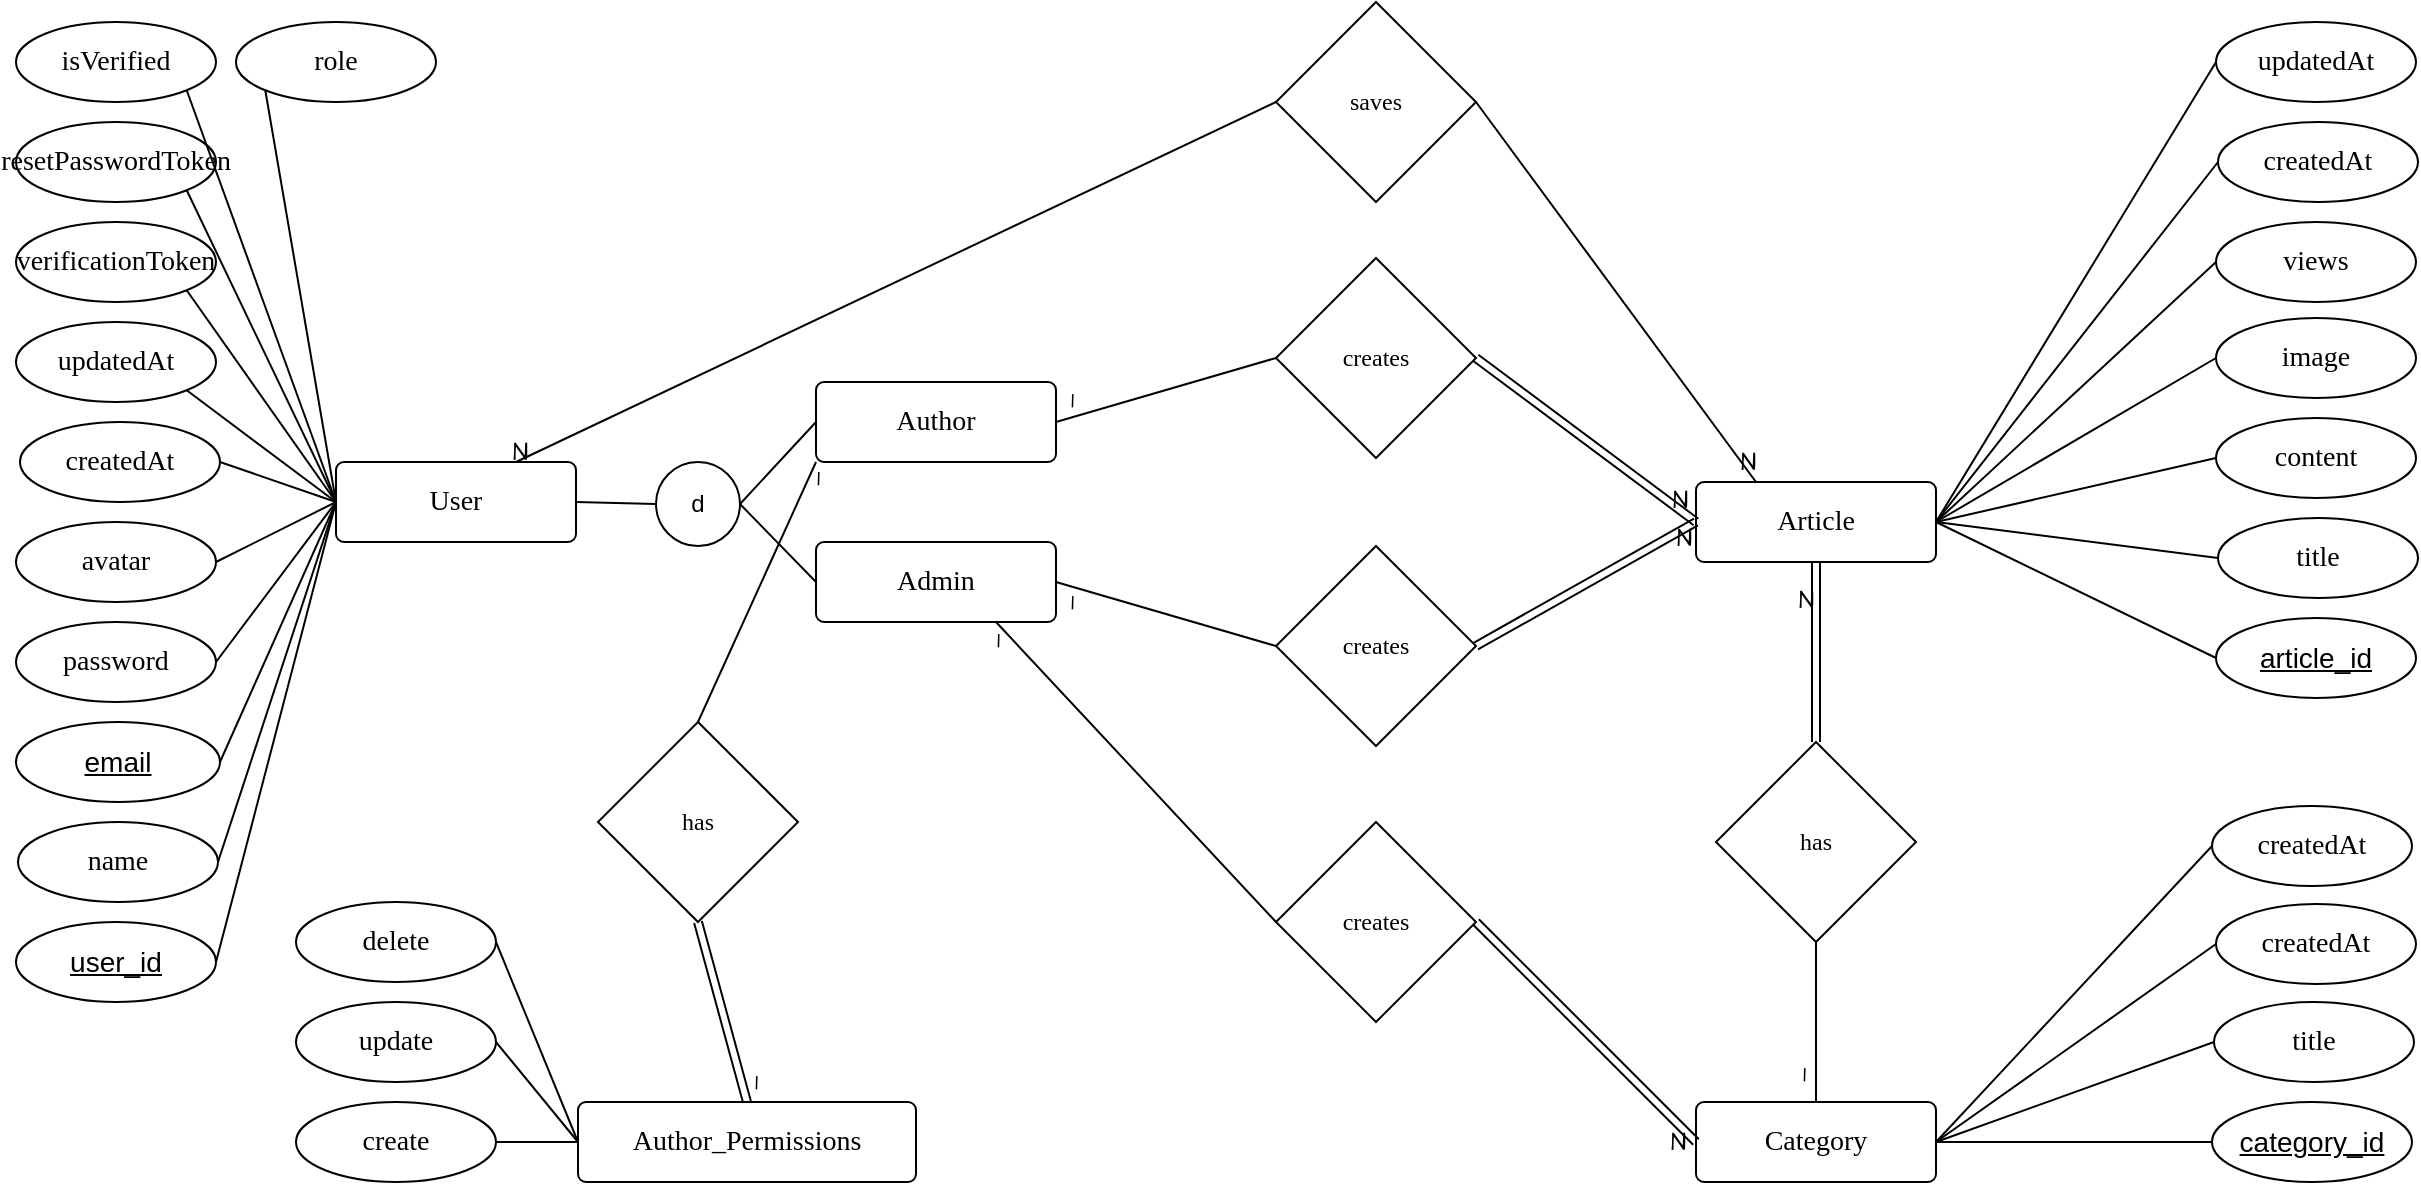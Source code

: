 <mxfile version="24.8.4">
  <diagram name="FactEcho_ERD" id="890_jNCDA7X4Bcmrccux">
    <mxGraphModel dx="1120" dy="460" grid="1" gridSize="10" guides="1" tooltips="1" connect="1" arrows="1" fold="1" page="1" pageScale="1" pageWidth="1500" pageHeight="1500" background="#ffffff" math="0" shadow="0">
      <root>
        <mxCell id="0" />
        <mxCell id="1" parent="0" />
        <mxCell id="zv86cnZ0isYPRK_yYeSK-1" value="User" style="rounded=1;arcSize=10;whiteSpace=wrap;html=1;align=center;fontFamily=cascadia code;fontSize=14;" parent="1" vertex="1">
          <mxGeometry x="320" y="300" width="120" height="40" as="geometry" />
        </mxCell>
        <mxCell id="zv86cnZ0isYPRK_yYeSK-5" value="user_id" style="ellipse;whiteSpace=wrap;html=1;align=center;fontStyle=4;fontSize=14;" parent="1" vertex="1">
          <mxGeometry x="160" y="530" width="100" height="40" as="geometry" />
        </mxCell>
        <mxCell id="zv86cnZ0isYPRK_yYeSK-10" value="" style="endArrow=none;html=1;rounded=0;entryX=0;entryY=0.5;entryDx=0;entryDy=0;fontFamily=cascadia code;fontSize=14;exitX=1;exitY=0.5;exitDx=0;exitDy=0;" parent="1" source="zv86cnZ0isYPRK_yYeSK-5" target="zv86cnZ0isYPRK_yYeSK-1" edge="1">
          <mxGeometry relative="1" as="geometry">
            <mxPoint x="349" y="230" as="sourcePoint" />
            <mxPoint x="729" y="350" as="targetPoint" />
            <Array as="points" />
          </mxGeometry>
        </mxCell>
        <mxCell id="zv86cnZ0isYPRK_yYeSK-11" value="name" style="ellipse;whiteSpace=wrap;html=1;align=center;fontFamily=cascadia code;fontSize=14;" parent="1" vertex="1">
          <mxGeometry x="161" y="480" width="100" height="40" as="geometry" />
        </mxCell>
        <mxCell id="fLhaeGa8DQ7M7dZYa2ZT-3" value="password" style="ellipse;whiteSpace=wrap;html=1;align=center;fontFamily=cascadia code;fontSize=14;" parent="1" vertex="1">
          <mxGeometry x="160" y="380" width="100" height="40" as="geometry" />
        </mxCell>
        <mxCell id="fLhaeGa8DQ7M7dZYa2ZT-6" value="" style="endArrow=none;html=1;rounded=0;exitX=1;exitY=0.5;exitDx=0;exitDy=0;fontFamily=cascadia code;fontSize=14;entryX=0;entryY=0.5;entryDx=0;entryDy=0;" parent="1" source="fLhaeGa8DQ7M7dZYa2ZT-4" target="zv86cnZ0isYPRK_yYeSK-1" edge="1">
          <mxGeometry relative="1" as="geometry">
            <mxPoint x="334" y="134" as="sourcePoint" />
            <mxPoint x="401" y="350" as="targetPoint" />
            <Array as="points" />
          </mxGeometry>
        </mxCell>
        <mxCell id="fLhaeGa8DQ7M7dZYa2ZT-7" value="" style="endArrow=none;html=1;rounded=0;entryX=1;entryY=0.5;entryDx=0;entryDy=0;exitX=0;exitY=0.5;exitDx=0;exitDy=0;fontFamily=cascadia code;fontSize=14;exitPerimeter=0;" parent="1" source="zv86cnZ0isYPRK_yYeSK-1" target="fLhaeGa8DQ7M7dZYa2ZT-3" edge="1">
          <mxGeometry relative="1" as="geometry">
            <mxPoint x="344" y="144" as="sourcePoint" />
            <mxPoint x="399" y="190" as="targetPoint" />
            <Array as="points" />
          </mxGeometry>
        </mxCell>
        <mxCell id="fLhaeGa8DQ7M7dZYa2ZT-8" value="avatar" style="ellipse;whiteSpace=wrap;html=1;align=center;fontFamily=cascadia code;fontSize=14;" parent="1" vertex="1">
          <mxGeometry x="160" y="330" width="100" height="40" as="geometry" />
        </mxCell>
        <mxCell id="fLhaeGa8DQ7M7dZYa2ZT-9" value="" style="endArrow=none;html=1;rounded=0;entryX=1;entryY=0.5;entryDx=0;entryDy=0;exitX=0;exitY=0.5;exitDx=0;exitDy=0;fontFamily=cascadia code;fontSize=14;" parent="1" source="zv86cnZ0isYPRK_yYeSK-1" target="fLhaeGa8DQ7M7dZYa2ZT-8" edge="1">
          <mxGeometry relative="1" as="geometry">
            <mxPoint x="449" y="180" as="sourcePoint" />
            <mxPoint x="504" y="134" as="targetPoint" />
            <Array as="points" />
          </mxGeometry>
        </mxCell>
        <mxCell id="fLhaeGa8DQ7M7dZYa2ZT-14" value="createdAt" style="ellipse;whiteSpace=wrap;html=1;align=center;fontFamily=cascadia code;fontSize=14;" parent="1" vertex="1">
          <mxGeometry x="162" y="280" width="100" height="40" as="geometry" />
        </mxCell>
        <mxCell id="fLhaeGa8DQ7M7dZYa2ZT-15" value="updatedAt" style="ellipse;whiteSpace=wrap;html=1;align=center;fontFamily=cascadia code;fontSize=14;" parent="1" vertex="1">
          <mxGeometry x="160" y="230" width="100" height="40" as="geometry" />
        </mxCell>
        <mxCell id="fLhaeGa8DQ7M7dZYa2ZT-61" value="" style="endArrow=none;html=1;rounded=0;entryX=0;entryY=0.5;entryDx=0;entryDy=0;exitX=1;exitY=0.5;exitDx=0;exitDy=0;fontFamily=cascadia code;fontSize=14;" parent="1" source="zv86cnZ0isYPRK_yYeSK-11" target="zv86cnZ0isYPRK_yYeSK-1" edge="1">
          <mxGeometry relative="1" as="geometry">
            <mxPoint x="409" y="130" as="sourcePoint" />
            <mxPoint x="439" y="250" as="targetPoint" />
            <Array as="points" />
          </mxGeometry>
        </mxCell>
        <mxCell id="fLhaeGa8DQ7M7dZYa2ZT-4" value="email" style="ellipse;whiteSpace=wrap;html=1;align=center;fontStyle=4;fontSize=14;" parent="1" vertex="1">
          <mxGeometry x="160" y="430" width="102" height="40" as="geometry" />
        </mxCell>
        <mxCell id="fLhaeGa8DQ7M7dZYa2ZT-66" value="" style="endArrow=none;html=1;rounded=0;entryX=1;entryY=1;entryDx=0;entryDy=0;fontFamily=cascadia code;fontSize=14;exitX=0;exitY=0.5;exitDx=0;exitDy=0;" parent="1" source="zv86cnZ0isYPRK_yYeSK-1" target="fLhaeGa8DQ7M7dZYa2ZT-15" edge="1">
          <mxGeometry relative="1" as="geometry">
            <mxPoint x="519" y="250" as="sourcePoint" />
            <mxPoint x="589" y="110" as="targetPoint" />
            <Array as="points" />
          </mxGeometry>
        </mxCell>
        <mxCell id="fLhaeGa8DQ7M7dZYa2ZT-67" value="" style="endArrow=none;html=1;rounded=0;entryX=1;entryY=0.5;entryDx=0;entryDy=0;fontFamily=cascadia code;fontSize=14;exitX=0;exitY=0.5;exitDx=0;exitDy=0;" parent="1" source="zv86cnZ0isYPRK_yYeSK-1" target="fLhaeGa8DQ7M7dZYa2ZT-14" edge="1">
          <mxGeometry relative="1" as="geometry">
            <mxPoint x="529" y="260" as="sourcePoint" />
            <mxPoint x="654" y="134" as="targetPoint" />
            <Array as="points" />
          </mxGeometry>
        </mxCell>
        <mxCell id="KDxauUP3_yt1p3gHTJt_-2" value="isVerified" style="ellipse;whiteSpace=wrap;html=1;align=center;fontFamily=cascadia code;fontSize=14;" parent="1" vertex="1">
          <mxGeometry x="160" y="80" width="100" height="40" as="geometry" />
        </mxCell>
        <mxCell id="KDxauUP3_yt1p3gHTJt_-3" value="" style="endArrow=none;html=1;rounded=0;entryX=0;entryY=1;entryDx=0;entryDy=0;fontFamily=cascadia code;fontSize=14;exitX=0;exitY=0.5;exitDx=0;exitDy=0;" parent="1" source="zv86cnZ0isYPRK_yYeSK-1" target="JEWM_2Tjk1kCpfGmvyTu-3" edge="1">
          <mxGeometry relative="1" as="geometry">
            <mxPoint x="509" y="200" as="sourcePoint" />
            <mxPoint x="589" y="240" as="targetPoint" />
            <Array as="points" />
          </mxGeometry>
        </mxCell>
        <mxCell id="KDxauUP3_yt1p3gHTJt_-4" value="resetPasswordToken" style="ellipse;whiteSpace=wrap;html=1;align=center;fontFamily=cascadia code;fontSize=14;" parent="1" vertex="1">
          <mxGeometry x="160" y="130" width="100" height="40" as="geometry" />
        </mxCell>
        <mxCell id="KDxauUP3_yt1p3gHTJt_-5" value="verificationToken" style="ellipse;whiteSpace=wrap;html=1;align=center;fontFamily=cascadia code;fontSize=14;" parent="1" vertex="1">
          <mxGeometry x="160" y="180" width="100" height="40" as="geometry" />
        </mxCell>
        <mxCell id="KDxauUP3_yt1p3gHTJt_-6" value="" style="endArrow=none;html=1;rounded=0;entryX=1;entryY=1;entryDx=0;entryDy=0;fontFamily=cascadia code;fontSize=14;exitX=0;exitY=0.5;exitDx=0;exitDy=0;" parent="1" source="zv86cnZ0isYPRK_yYeSK-1" target="KDxauUP3_yt1p3gHTJt_-4" edge="1">
          <mxGeometry relative="1" as="geometry">
            <mxPoint x="509" y="170" as="sourcePoint" />
            <mxPoint x="589" y="90" as="targetPoint" />
            <Array as="points" />
          </mxGeometry>
        </mxCell>
        <mxCell id="KDxauUP3_yt1p3gHTJt_-7" value="" style="endArrow=none;html=1;rounded=0;entryX=1;entryY=1;entryDx=0;entryDy=0;fontFamily=cascadia code;fontSize=14;exitX=0;exitY=0.5;exitDx=0;exitDy=0;" parent="1" source="zv86cnZ0isYPRK_yYeSK-1" target="KDxauUP3_yt1p3gHTJt_-5" edge="1">
          <mxGeometry relative="1" as="geometry">
            <mxPoint x="519" y="180" as="sourcePoint" />
            <mxPoint x="599" y="100" as="targetPoint" />
            <Array as="points" />
          </mxGeometry>
        </mxCell>
        <mxCell id="Nm6vEAilwif3-0i5tu0z-9" value="Article" style="rounded=1;arcSize=10;whiteSpace=wrap;html=1;align=center;fontFamily=cascadia code;fontSize=14;" parent="1" vertex="1">
          <mxGeometry x="1000" y="310" width="120" height="40" as="geometry" />
        </mxCell>
        <mxCell id="Nm6vEAilwif3-0i5tu0z-10" value="article_id" style="ellipse;whiteSpace=wrap;html=1;align=center;fontStyle=4;fontSize=14;" parent="1" vertex="1">
          <mxGeometry x="1260" y="378" width="100" height="40" as="geometry" />
        </mxCell>
        <mxCell id="Nm6vEAilwif3-0i5tu0z-11" value="" style="endArrow=none;html=1;rounded=0;entryX=1;entryY=0.5;entryDx=0;entryDy=0;fontFamily=cascadia code;fontSize=14;exitX=0;exitY=0.5;exitDx=0;exitDy=0;" parent="1" source="Nm6vEAilwif3-0i5tu0z-10" target="Nm6vEAilwif3-0i5tu0z-9" edge="1">
          <mxGeometry relative="1" as="geometry">
            <mxPoint x="800" y="-42" as="sourcePoint" />
            <mxPoint x="1180" y="78" as="targetPoint" />
            <Array as="points" />
          </mxGeometry>
        </mxCell>
        <mxCell id="Nm6vEAilwif3-0i5tu0z-12" value="title" style="ellipse;whiteSpace=wrap;html=1;align=center;fontFamily=cascadia code;fontSize=14;" parent="1" vertex="1">
          <mxGeometry x="1261" y="328" width="100" height="40" as="geometry" />
        </mxCell>
        <mxCell id="Nm6vEAilwif3-0i5tu0z-14" value="image" style="ellipse;whiteSpace=wrap;html=1;align=center;fontFamily=cascadia code;fontSize=14;" parent="1" vertex="1">
          <mxGeometry x="1260" y="228" width="100" height="40" as="geometry" />
        </mxCell>
        <mxCell id="Nm6vEAilwif3-0i5tu0z-15" value="" style="endArrow=none;html=1;rounded=0;exitX=0;exitY=0.5;exitDx=0;exitDy=0;fontFamily=cascadia code;fontSize=14;entryX=1;entryY=0.5;entryDx=0;entryDy=0;" parent="1" source="Nm6vEAilwif3-0i5tu0z-38" target="Nm6vEAilwif3-0i5tu0z-9" edge="1">
          <mxGeometry relative="1" as="geometry">
            <mxPoint x="713.0" y="178" as="sourcePoint" />
            <mxPoint x="852" y="78" as="targetPoint" />
            <Array as="points" />
          </mxGeometry>
        </mxCell>
        <mxCell id="Nm6vEAilwif3-0i5tu0z-16" value="" style="endArrow=none;html=1;rounded=0;entryX=0;entryY=0.5;entryDx=0;entryDy=0;exitX=1;exitY=0.5;exitDx=0;exitDy=0;fontFamily=cascadia code;fontSize=14;" parent="1" source="Nm6vEAilwif3-0i5tu0z-9" target="Nm6vEAilwif3-0i5tu0z-14" edge="1">
          <mxGeometry relative="1" as="geometry">
            <mxPoint x="795" y="-128" as="sourcePoint" />
            <mxPoint x="850" y="-82" as="targetPoint" />
            <Array as="points" />
          </mxGeometry>
        </mxCell>
        <mxCell id="Nm6vEAilwif3-0i5tu0z-19" value="createdAt" style="ellipse;whiteSpace=wrap;html=1;align=center;fontFamily=cascadia code;fontSize=14;" parent="1" vertex="1">
          <mxGeometry x="1261" y="130" width="100" height="40" as="geometry" />
        </mxCell>
        <mxCell id="Nm6vEAilwif3-0i5tu0z-20" value="updatedAt" style="ellipse;whiteSpace=wrap;html=1;align=center;fontFamily=cascadia code;fontSize=14;" parent="1" vertex="1">
          <mxGeometry x="1260" y="80" width="100" height="40" as="geometry" />
        </mxCell>
        <mxCell id="Nm6vEAilwif3-0i5tu0z-21" value="" style="endArrow=none;html=1;rounded=0;entryX=1;entryY=0.5;entryDx=0;entryDy=0;exitX=0;exitY=0.5;exitDx=0;exitDy=0;fontFamily=cascadia code;fontSize=14;" parent="1" source="Nm6vEAilwif3-0i5tu0z-12" target="Nm6vEAilwif3-0i5tu0z-9" edge="1">
          <mxGeometry relative="1" as="geometry">
            <mxPoint x="860" y="-142" as="sourcePoint" />
            <mxPoint x="890" y="-22" as="targetPoint" />
            <Array as="points" />
          </mxGeometry>
        </mxCell>
        <mxCell id="Nm6vEAilwif3-0i5tu0z-24" value="" style="endArrow=none;html=1;rounded=0;entryX=0;entryY=0.5;entryDx=0;entryDy=0;fontFamily=cascadia code;fontSize=14;exitX=1;exitY=0.5;exitDx=0;exitDy=0;" parent="1" source="Nm6vEAilwif3-0i5tu0z-9" target="Nm6vEAilwif3-0i5tu0z-20" edge="1">
          <mxGeometry relative="1" as="geometry">
            <mxPoint x="970" y="-22" as="sourcePoint" />
            <mxPoint x="1040" y="-162" as="targetPoint" />
            <Array as="points" />
          </mxGeometry>
        </mxCell>
        <mxCell id="Nm6vEAilwif3-0i5tu0z-25" value="" style="endArrow=none;html=1;rounded=0;entryX=0;entryY=0.5;entryDx=0;entryDy=0;fontFamily=cascadia code;fontSize=14;exitX=1;exitY=0.5;exitDx=0;exitDy=0;" parent="1" source="Nm6vEAilwif3-0i5tu0z-9" target="Nm6vEAilwif3-0i5tu0z-19" edge="1">
          <mxGeometry relative="1" as="geometry">
            <mxPoint x="980" y="-12" as="sourcePoint" />
            <mxPoint x="1105" y="-138" as="targetPoint" />
            <Array as="points" />
          </mxGeometry>
        </mxCell>
        <mxCell id="Nm6vEAilwif3-0i5tu0z-38" value="content" style="ellipse;whiteSpace=wrap;html=1;align=center;fontFamily=cascadia code;fontSize=14;" parent="1" vertex="1">
          <mxGeometry x="1260" y="278" width="100" height="40" as="geometry" />
        </mxCell>
        <mxCell id="Nm6vEAilwif3-0i5tu0z-39" value="Category" style="rounded=1;arcSize=10;whiteSpace=wrap;html=1;align=center;fontFamily=cascadia code;fontSize=14;" parent="1" vertex="1">
          <mxGeometry x="1000" y="620" width="120" height="40" as="geometry" />
        </mxCell>
        <mxCell id="Nm6vEAilwif3-0i5tu0z-40" value="category_id" style="ellipse;whiteSpace=wrap;html=1;align=center;fontStyle=4;fontSize=14;" parent="1" vertex="1">
          <mxGeometry x="1258" y="620" width="100" height="40" as="geometry" />
        </mxCell>
        <mxCell id="Nm6vEAilwif3-0i5tu0z-41" value="" style="endArrow=none;html=1;rounded=0;entryX=1;entryY=0.5;entryDx=0;entryDy=0;fontFamily=cascadia code;fontSize=14;exitX=0;exitY=0.5;exitDx=0;exitDy=0;" parent="1" source="Nm6vEAilwif3-0i5tu0z-40" target="Nm6vEAilwif3-0i5tu0z-39" edge="1">
          <mxGeometry relative="1" as="geometry">
            <mxPoint x="800" y="440" as="sourcePoint" />
            <mxPoint x="1180" y="560" as="targetPoint" />
            <Array as="points" />
          </mxGeometry>
        </mxCell>
        <mxCell id="Nm6vEAilwif3-0i5tu0z-42" value="title" style="ellipse;whiteSpace=wrap;html=1;align=center;fontFamily=cascadia code;fontSize=14;" parent="1" vertex="1">
          <mxGeometry x="1259" y="570" width="100" height="40" as="geometry" />
        </mxCell>
        <mxCell id="Nm6vEAilwif3-0i5tu0z-44" value="createdAt" style="ellipse;whiteSpace=wrap;html=1;align=center;fontFamily=cascadia code;fontSize=14;" parent="1" vertex="1">
          <mxGeometry x="1260" y="521" width="100" height="40" as="geometry" />
        </mxCell>
        <mxCell id="Nm6vEAilwif3-0i5tu0z-46" value="" style="endArrow=none;html=1;rounded=0;entryX=0;entryY=0.5;entryDx=0;entryDy=0;exitX=1;exitY=0.5;exitDx=0;exitDy=0;fontFamily=cascadia code;fontSize=14;" parent="1" source="Nm6vEAilwif3-0i5tu0z-39" target="Nm6vEAilwif3-0i5tu0z-44" edge="1">
          <mxGeometry relative="1" as="geometry">
            <mxPoint x="795" y="354" as="sourcePoint" />
            <mxPoint x="850" y="400" as="targetPoint" />
            <Array as="points" />
          </mxGeometry>
        </mxCell>
        <mxCell id="Nm6vEAilwif3-0i5tu0z-50" value="" style="endArrow=none;html=1;rounded=0;entryX=1;entryY=0.5;entryDx=0;entryDy=0;exitX=0;exitY=0.5;exitDx=0;exitDy=0;fontFamily=cascadia code;fontSize=14;" parent="1" source="Nm6vEAilwif3-0i5tu0z-42" target="Nm6vEAilwif3-0i5tu0z-39" edge="1">
          <mxGeometry relative="1" as="geometry">
            <mxPoint x="860" y="340" as="sourcePoint" />
            <mxPoint x="890" y="460" as="targetPoint" />
            <Array as="points" />
          </mxGeometry>
        </mxCell>
        <mxCell id="Nm6vEAilwif3-0i5tu0z-61" value="has" style="rhombus;whiteSpace=wrap;html=1;hachureGap=4;fontFamily=cascadia code;" parent="1" vertex="1">
          <mxGeometry x="1010" y="440" width="100" height="100" as="geometry" />
        </mxCell>
        <mxCell id="Nm6vEAilwif3-0i5tu0z-68" value="" style="shape=link;html=1;rounded=0;hachureGap=4;fontFamily=Architects Daughter;fontSource=https%3A%2F%2Ffonts.googleapis.com%2Fcss%3Ffamily%3DArchitects%2BDaughter;exitX=0.5;exitY=0;exitDx=0;exitDy=0;entryX=0.5;entryY=1;entryDx=0;entryDy=0;" parent="1" source="Nm6vEAilwif3-0i5tu0z-61" target="Nm6vEAilwif3-0i5tu0z-9" edge="1">
          <mxGeometry relative="1" as="geometry">
            <mxPoint x="1139" y="408" as="sourcePoint" />
            <mxPoint x="1259" y="338" as="targetPoint" />
          </mxGeometry>
        </mxCell>
        <mxCell id="Nm6vEAilwif3-0i5tu0z-69" value="N" style="resizable=0;html=1;whiteSpace=wrap;align=right;verticalAlign=bottom;hachureGap=4;fontFamily=Architects Daughter;fontSource=https%3A%2F%2Ffonts.googleapis.com%2Fcss%3Ffamily%3DArchitects%2BDaughter;" parent="Nm6vEAilwif3-0i5tu0z-68" connectable="0" vertex="1">
          <mxGeometry x="1" relative="1" as="geometry">
            <mxPoint y="28" as="offset" />
          </mxGeometry>
        </mxCell>
        <mxCell id="Nm6vEAilwif3-0i5tu0z-70" value="" style="endArrow=none;html=1;rounded=0;hachureGap=4;fontFamily=Architects Daughter;fontSource=https%3A%2F%2Ffonts.googleapis.com%2Fcss%3Ffamily%3DArchitects%2BDaughter;exitX=0.5;exitY=1;exitDx=0;exitDy=0;entryX=0.5;entryY=0;entryDx=0;entryDy=0;" parent="1" source="Nm6vEAilwif3-0i5tu0z-61" target="Nm6vEAilwif3-0i5tu0z-39" edge="1">
          <mxGeometry relative="1" as="geometry">
            <mxPoint x="1028" y="650" as="sourcePoint" />
            <mxPoint x="1027" y="740" as="targetPoint" />
          </mxGeometry>
        </mxCell>
        <mxCell id="Nm6vEAilwif3-0i5tu0z-71" value="1" style="resizable=0;html=1;whiteSpace=wrap;align=right;verticalAlign=bottom;hachureGap=4;fontFamily=Architects Daughter;fontSource=https%3A%2F%2Ffonts.googleapis.com%2Fcss%3Ffamily%3DArchitects%2BDaughter;" parent="Nm6vEAilwif3-0i5tu0z-70" connectable="0" vertex="1">
          <mxGeometry x="1" relative="1" as="geometry">
            <mxPoint x="-4" y="-5" as="offset" />
          </mxGeometry>
        </mxCell>
        <mxCell id="wHfs2Xhjp_VA-QUPZ6fN-3" value="createdAt" style="ellipse;whiteSpace=wrap;html=1;align=center;fontFamily=cascadia code;fontSize=14;" parent="1" vertex="1">
          <mxGeometry x="1258" y="472" width="100" height="40" as="geometry" />
        </mxCell>
        <mxCell id="wHfs2Xhjp_VA-QUPZ6fN-4" value="" style="endArrow=none;html=1;rounded=0;entryX=0;entryY=0.5;entryDx=0;entryDy=0;exitX=1;exitY=0.5;exitDx=0;exitDy=0;fontFamily=cascadia code;fontSize=14;" parent="1" source="Nm6vEAilwif3-0i5tu0z-39" target="wHfs2Xhjp_VA-QUPZ6fN-3" edge="1">
          <mxGeometry relative="1" as="geometry">
            <mxPoint x="982" y="770" as="sourcePoint" />
            <mxPoint x="723" y="671" as="targetPoint" />
            <Array as="points" />
          </mxGeometry>
        </mxCell>
        <mxCell id="wHfs2Xhjp_VA-QUPZ6fN-7" value="Author" style="rounded=1;arcSize=10;whiteSpace=wrap;html=1;align=center;fontFamily=cascadia code;fontSize=14;" parent="1" vertex="1">
          <mxGeometry x="560" y="260" width="120" height="40" as="geometry" />
        </mxCell>
        <mxCell id="wHfs2Xhjp_VA-QUPZ6fN-8" value="Admin" style="rounded=1;arcSize=10;whiteSpace=wrap;html=1;align=center;fontFamily=cascadia code;fontSize=14;" parent="1" vertex="1">
          <mxGeometry x="560" y="340" width="120" height="40" as="geometry" />
        </mxCell>
        <mxCell id="wHfs2Xhjp_VA-QUPZ6fN-9" value="d" style="ellipse;whiteSpace=wrap;html=1;aspect=fixed;" parent="1" vertex="1">
          <mxGeometry x="480" y="300" width="42" height="42" as="geometry" />
        </mxCell>
        <mxCell id="wHfs2Xhjp_VA-QUPZ6fN-10" value="" style="endArrow=none;html=1;rounded=0;entryX=1;entryY=0.5;entryDx=0;entryDy=0;exitX=0;exitY=0.5;exitDx=0;exitDy=0;fontFamily=cascadia code;fontSize=14;" parent="1" source="wHfs2Xhjp_VA-QUPZ6fN-9" target="zv86cnZ0isYPRK_yYeSK-1" edge="1">
          <mxGeometry relative="1" as="geometry">
            <mxPoint x="330" y="330" as="sourcePoint" />
            <mxPoint x="270" y="410" as="targetPoint" />
            <Array as="points" />
          </mxGeometry>
        </mxCell>
        <mxCell id="wHfs2Xhjp_VA-QUPZ6fN-11" value="" style="endArrow=none;html=1;rounded=0;entryX=1;entryY=0.5;entryDx=0;entryDy=0;exitX=0;exitY=0.5;exitDx=0;exitDy=0;fontFamily=cascadia code;fontSize=14;" parent="1" source="wHfs2Xhjp_VA-QUPZ6fN-7" target="wHfs2Xhjp_VA-QUPZ6fN-9" edge="1">
          <mxGeometry relative="1" as="geometry">
            <mxPoint x="490" y="331" as="sourcePoint" />
            <mxPoint x="450" y="330" as="targetPoint" />
            <Array as="points" />
          </mxGeometry>
        </mxCell>
        <mxCell id="wHfs2Xhjp_VA-QUPZ6fN-12" value="" style="endArrow=none;html=1;rounded=0;entryX=1;entryY=0.5;entryDx=0;entryDy=0;exitX=0;exitY=0.5;exitDx=0;exitDy=0;fontFamily=cascadia code;fontSize=14;" parent="1" source="wHfs2Xhjp_VA-QUPZ6fN-8" target="wHfs2Xhjp_VA-QUPZ6fN-9" edge="1">
          <mxGeometry relative="1" as="geometry">
            <mxPoint x="570" y="290" as="sourcePoint" />
            <mxPoint x="532" y="331" as="targetPoint" />
            <Array as="points" />
          </mxGeometry>
        </mxCell>
        <mxCell id="wHfs2Xhjp_VA-QUPZ6fN-17" value="creates" style="rhombus;whiteSpace=wrap;html=1;hachureGap=4;fontFamily=cascadia code;" parent="1" vertex="1">
          <mxGeometry x="790" y="198" width="100" height="100" as="geometry" />
        </mxCell>
        <mxCell id="wHfs2Xhjp_VA-QUPZ6fN-18" value="creates" style="rhombus;whiteSpace=wrap;html=1;hachureGap=4;fontFamily=cascadia code;" parent="1" vertex="1">
          <mxGeometry x="790" y="342" width="100" height="100" as="geometry" />
        </mxCell>
        <mxCell id="wHfs2Xhjp_VA-QUPZ6fN-24" value="" style="endArrow=none;html=1;rounded=0;hachureGap=4;fontFamily=Architects Daughter;fontSource=https%3A%2F%2Ffonts.googleapis.com%2Fcss%3Ffamily%3DArchitects%2BDaughter;exitX=0;exitY=0.5;exitDx=0;exitDy=0;entryX=1;entryY=0.5;entryDx=0;entryDy=0;" parent="1" source="wHfs2Xhjp_VA-QUPZ6fN-17" target="wHfs2Xhjp_VA-QUPZ6fN-7" edge="1">
          <mxGeometry relative="1" as="geometry">
            <mxPoint x="900" y="240" as="sourcePoint" />
            <mxPoint x="1010" y="360" as="targetPoint" />
          </mxGeometry>
        </mxCell>
        <mxCell id="wHfs2Xhjp_VA-QUPZ6fN-25" value="1" style="resizable=0;html=1;whiteSpace=wrap;align=right;verticalAlign=bottom;hachureGap=4;fontFamily=Architects Daughter;fontSource=https%3A%2F%2Ffonts.googleapis.com%2Fcss%3Ffamily%3DArchitects%2BDaughter;" parent="wHfs2Xhjp_VA-QUPZ6fN-24" connectable="0" vertex="1">
          <mxGeometry x="1" relative="1" as="geometry">
            <mxPoint x="10" y="-1" as="offset" />
          </mxGeometry>
        </mxCell>
        <mxCell id="wHfs2Xhjp_VA-QUPZ6fN-26" value="" style="endArrow=none;html=1;rounded=0;hachureGap=4;fontFamily=Architects Daughter;fontSource=https%3A%2F%2Ffonts.googleapis.com%2Fcss%3Ffamily%3DArchitects%2BDaughter;exitX=0;exitY=0.5;exitDx=0;exitDy=0;entryX=1;entryY=0.5;entryDx=0;entryDy=0;" parent="1" source="wHfs2Xhjp_VA-QUPZ6fN-18" target="wHfs2Xhjp_VA-QUPZ6fN-8" edge="1">
          <mxGeometry relative="1" as="geometry">
            <mxPoint x="800" y="240" as="sourcePoint" />
            <mxPoint x="690" y="290" as="targetPoint" />
          </mxGeometry>
        </mxCell>
        <mxCell id="wHfs2Xhjp_VA-QUPZ6fN-27" value="1" style="resizable=0;html=1;whiteSpace=wrap;align=right;verticalAlign=bottom;hachureGap=4;fontFamily=Architects Daughter;fontSource=https%3A%2F%2Ffonts.googleapis.com%2Fcss%3Ffamily%3DArchitects%2BDaughter;" parent="wHfs2Xhjp_VA-QUPZ6fN-26" connectable="0" vertex="1">
          <mxGeometry x="1" relative="1" as="geometry">
            <mxPoint x="10" y="19" as="offset" />
          </mxGeometry>
        </mxCell>
        <mxCell id="wHfs2Xhjp_VA-QUPZ6fN-28" value="" style="shape=link;html=1;rounded=0;hachureGap=4;fontFamily=Architects Daughter;fontSource=https%3A%2F%2Ffonts.googleapis.com%2Fcss%3Ffamily%3DArchitects%2BDaughter;exitX=1;exitY=0.5;exitDx=0;exitDy=0;entryX=0;entryY=0.5;entryDx=0;entryDy=0;" parent="1" source="wHfs2Xhjp_VA-QUPZ6fN-17" target="Nm6vEAilwif3-0i5tu0z-9" edge="1">
          <mxGeometry relative="1" as="geometry">
            <mxPoint x="1070" y="450" as="sourcePoint" />
            <mxPoint x="1070" y="360" as="targetPoint" />
          </mxGeometry>
        </mxCell>
        <mxCell id="wHfs2Xhjp_VA-QUPZ6fN-29" value="N" style="resizable=0;html=1;whiteSpace=wrap;align=right;verticalAlign=bottom;hachureGap=4;fontFamily=Architects Daughter;fontSource=https%3A%2F%2Ffonts.googleapis.com%2Fcss%3Ffamily%3DArchitects%2BDaughter;" parent="wHfs2Xhjp_VA-QUPZ6fN-28" connectable="0" vertex="1">
          <mxGeometry x="1" relative="1" as="geometry">
            <mxPoint x="-2" y="-1" as="offset" />
          </mxGeometry>
        </mxCell>
        <mxCell id="wHfs2Xhjp_VA-QUPZ6fN-30" value="" style="shape=link;html=1;rounded=0;hachureGap=4;fontFamily=Architects Daughter;fontSource=https%3A%2F%2Ffonts.googleapis.com%2Fcss%3Ffamily%3DArchitects%2BDaughter;exitX=1;exitY=0.5;exitDx=0;exitDy=0;entryX=0;entryY=0.5;entryDx=0;entryDy=0;" parent="1" source="wHfs2Xhjp_VA-QUPZ6fN-18" target="Nm6vEAilwif3-0i5tu0z-9" edge="1">
          <mxGeometry relative="1" as="geometry">
            <mxPoint x="900" y="258" as="sourcePoint" />
            <mxPoint x="990" y="350" as="targetPoint" />
          </mxGeometry>
        </mxCell>
        <mxCell id="wHfs2Xhjp_VA-QUPZ6fN-31" value="N" style="resizable=0;html=1;whiteSpace=wrap;align=right;verticalAlign=bottom;hachureGap=4;fontFamily=Architects Daughter;fontSource=https%3A%2F%2Ffonts.googleapis.com%2Fcss%3Ffamily%3DArchitects%2BDaughter;" parent="wHfs2Xhjp_VA-QUPZ6fN-30" connectable="0" vertex="1">
          <mxGeometry x="1" relative="1" as="geometry">
            <mxPoint x="-1" y="18" as="offset" />
          </mxGeometry>
        </mxCell>
        <mxCell id="wHfs2Xhjp_VA-QUPZ6fN-32" value="saves" style="rhombus;whiteSpace=wrap;html=1;hachureGap=4;fontFamily=cascadia code;" parent="1" vertex="1">
          <mxGeometry x="790" y="70" width="100" height="100" as="geometry" />
        </mxCell>
        <mxCell id="wHfs2Xhjp_VA-QUPZ6fN-33" value="" style="endArrow=none;html=1;rounded=0;hachureGap=4;fontFamily=Architects Daughter;fontSource=https%3A%2F%2Ffonts.googleapis.com%2Fcss%3Ffamily%3DArchitects%2BDaughter;exitX=0;exitY=0.5;exitDx=0;exitDy=0;entryX=0.75;entryY=0;entryDx=0;entryDy=0;curved=0;flowAnimation=0;jumpStyle=none;" parent="1" source="wHfs2Xhjp_VA-QUPZ6fN-32" target="zv86cnZ0isYPRK_yYeSK-1" edge="1">
          <mxGeometry relative="1" as="geometry">
            <mxPoint x="800" y="402" as="sourcePoint" />
            <mxPoint x="690" y="370" as="targetPoint" />
            <Array as="points" />
          </mxGeometry>
        </mxCell>
        <mxCell id="wHfs2Xhjp_VA-QUPZ6fN-34" value="N" style="resizable=0;html=1;whiteSpace=wrap;align=right;verticalAlign=bottom;hachureGap=4;fontFamily=Architects Daughter;fontSource=https%3A%2F%2Ffonts.googleapis.com%2Fcss%3Ffamily%3DArchitects%2BDaughter;" parent="wHfs2Xhjp_VA-QUPZ6fN-33" connectable="0" vertex="1">
          <mxGeometry x="1" relative="1" as="geometry">
            <mxPoint x="8" y="4" as="offset" />
          </mxGeometry>
        </mxCell>
        <mxCell id="wHfs2Xhjp_VA-QUPZ6fN-35" value="" style="endArrow=none;html=1;rounded=0;hachureGap=4;fontFamily=Architects Daughter;fontSource=https%3A%2F%2Ffonts.googleapis.com%2Fcss%3Ffamily%3DArchitects%2BDaughter;exitX=1;exitY=0.5;exitDx=0;exitDy=0;entryX=0.25;entryY=0;entryDx=0;entryDy=0;" parent="1" source="wHfs2Xhjp_VA-QUPZ6fN-32" target="Nm6vEAilwif3-0i5tu0z-9" edge="1">
          <mxGeometry relative="1" as="geometry">
            <mxPoint x="580" y="570" as="sourcePoint" />
            <mxPoint x="390" y="350" as="targetPoint" />
          </mxGeometry>
        </mxCell>
        <mxCell id="wHfs2Xhjp_VA-QUPZ6fN-36" value="N" style="resizable=0;html=1;whiteSpace=wrap;align=right;verticalAlign=bottom;hachureGap=4;fontFamily=Architects Daughter;fontSource=https%3A%2F%2Ffonts.googleapis.com%2Fcss%3Ffamily%3DArchitects%2BDaughter;" parent="wHfs2Xhjp_VA-QUPZ6fN-35" connectable="0" vertex="1">
          <mxGeometry x="1" relative="1" as="geometry">
            <mxPoint x="2" as="offset" />
          </mxGeometry>
        </mxCell>
        <mxCell id="JEWM_2Tjk1kCpfGmvyTu-3" value="role" style="ellipse;whiteSpace=wrap;html=1;align=center;fontFamily=cascadia code;fontSize=14;" parent="1" vertex="1">
          <mxGeometry x="270" y="80" width="100" height="40" as="geometry" />
        </mxCell>
        <mxCell id="JEWM_2Tjk1kCpfGmvyTu-4" value="" style="endArrow=none;html=1;rounded=0;entryX=1;entryY=1;entryDx=0;entryDy=0;fontFamily=cascadia code;fontSize=14;exitX=0;exitY=0.5;exitDx=0;exitDy=0;" parent="1" source="zv86cnZ0isYPRK_yYeSK-1" target="KDxauUP3_yt1p3gHTJt_-2" edge="1">
          <mxGeometry relative="1" as="geometry">
            <mxPoint x="330" y="330" as="sourcePoint" />
            <mxPoint x="330" y="130" as="targetPoint" />
            <Array as="points" />
          </mxGeometry>
        </mxCell>
        <mxCell id="lDclk30vI1PgJUvPeAz_-1" value="creates" style="rhombus;whiteSpace=wrap;html=1;hachureGap=4;fontFamily=cascadia code;" parent="1" vertex="1">
          <mxGeometry x="790" y="480" width="100" height="100" as="geometry" />
        </mxCell>
        <mxCell id="lDclk30vI1PgJUvPeAz_-2" value="" style="endArrow=none;html=1;rounded=0;hachureGap=4;fontFamily=Architects Daughter;fontSource=https%3A%2F%2Ffonts.googleapis.com%2Fcss%3Ffamily%3DArchitects%2BDaughter;exitX=0;exitY=0.5;exitDx=0;exitDy=0;entryX=0.75;entryY=1;entryDx=0;entryDy=0;" parent="1" source="lDclk30vI1PgJUvPeAz_-1" target="wHfs2Xhjp_VA-QUPZ6fN-8" edge="1">
          <mxGeometry relative="1" as="geometry">
            <mxPoint x="800" y="402" as="sourcePoint" />
            <mxPoint x="690" y="370" as="targetPoint" />
          </mxGeometry>
        </mxCell>
        <mxCell id="lDclk30vI1PgJUvPeAz_-3" value="1" style="resizable=0;html=1;whiteSpace=wrap;align=right;verticalAlign=bottom;hachureGap=4;fontFamily=Architects Daughter;fontSource=https%3A%2F%2Ffonts.googleapis.com%2Fcss%3Ffamily%3DArchitects%2BDaughter;" parent="lDclk30vI1PgJUvPeAz_-2" connectable="0" vertex="1">
          <mxGeometry x="1" relative="1" as="geometry">
            <mxPoint x="3" y="18" as="offset" />
          </mxGeometry>
        </mxCell>
        <mxCell id="lDclk30vI1PgJUvPeAz_-4" value="" style="shape=link;html=1;rounded=0;hachureGap=4;fontFamily=Architects Daughter;fontSource=https%3A%2F%2Ffonts.googleapis.com%2Fcss%3Ffamily%3DArchitects%2BDaughter;exitX=1;exitY=0.5;exitDx=0;exitDy=0;entryX=0;entryY=0.5;entryDx=0;entryDy=0;" parent="1" source="lDclk30vI1PgJUvPeAz_-1" target="Nm6vEAilwif3-0i5tu0z-39" edge="1">
          <mxGeometry relative="1" as="geometry">
            <mxPoint x="900" y="402" as="sourcePoint" />
            <mxPoint x="1010" y="340" as="targetPoint" />
          </mxGeometry>
        </mxCell>
        <mxCell id="lDclk30vI1PgJUvPeAz_-5" value="N" style="resizable=0;html=1;whiteSpace=wrap;align=right;verticalAlign=bottom;hachureGap=4;fontFamily=Architects Daughter;fontSource=https%3A%2F%2Ffonts.googleapis.com%2Fcss%3Ffamily%3DArchitects%2BDaughter;" parent="lDclk30vI1PgJUvPeAz_-4" connectable="0" vertex="1">
          <mxGeometry x="1" relative="1" as="geometry">
            <mxPoint x="-3" y="10" as="offset" />
          </mxGeometry>
        </mxCell>
        <mxCell id="IIXVSySY6gHwKhgR8hEN-1" value="Author_Permissions" style="rounded=1;arcSize=10;whiteSpace=wrap;html=1;align=center;fontFamily=cascadia code;fontSize=14;" parent="1" vertex="1">
          <mxGeometry x="441" y="620" width="169" height="40" as="geometry" />
        </mxCell>
        <mxCell id="IIXVSySY6gHwKhgR8hEN-4" value="create" style="ellipse;whiteSpace=wrap;html=1;align=center;fontFamily=cascadia code;fontSize=14;" parent="1" vertex="1">
          <mxGeometry x="300" y="620" width="100" height="40" as="geometry" />
        </mxCell>
        <mxCell id="IIXVSySY6gHwKhgR8hEN-5" value="update" style="ellipse;whiteSpace=wrap;html=1;align=center;fontFamily=cascadia code;fontSize=14;" parent="1" vertex="1">
          <mxGeometry x="300" y="570" width="100" height="40" as="geometry" />
        </mxCell>
        <mxCell id="IIXVSySY6gHwKhgR8hEN-6" value="delete" style="ellipse;whiteSpace=wrap;html=1;align=center;fontFamily=cascadia code;fontSize=14;" parent="1" vertex="1">
          <mxGeometry x="300" y="520" width="100" height="40" as="geometry" />
        </mxCell>
        <mxCell id="IIXVSySY6gHwKhgR8hEN-7" value="" style="endArrow=none;html=1;rounded=0;exitX=0;exitY=0.5;exitDx=0;exitDy=0;fontFamily=cascadia code;fontSize=14;entryX=1;entryY=0.5;entryDx=0;entryDy=0;" parent="1" source="IIXVSySY6gHwKhgR8hEN-1" target="IIXVSySY6gHwKhgR8hEN-6" edge="1">
          <mxGeometry relative="1" as="geometry">
            <mxPoint x="1130" y="650" as="sourcePoint" />
            <mxPoint x="1268" y="502" as="targetPoint" />
            <Array as="points" />
          </mxGeometry>
        </mxCell>
        <mxCell id="IIXVSySY6gHwKhgR8hEN-8" value="" style="endArrow=none;html=1;rounded=0;exitX=0;exitY=0.5;exitDx=0;exitDy=0;fontFamily=cascadia code;fontSize=14;entryX=1;entryY=0.5;entryDx=0;entryDy=0;" parent="1" source="IIXVSySY6gHwKhgR8hEN-1" target="IIXVSySY6gHwKhgR8hEN-5" edge="1">
          <mxGeometry relative="1" as="geometry">
            <mxPoint x="451" y="650" as="sourcePoint" />
            <mxPoint x="410" y="550" as="targetPoint" />
            <Array as="points" />
          </mxGeometry>
        </mxCell>
        <mxCell id="IIXVSySY6gHwKhgR8hEN-9" value="" style="endArrow=none;html=1;rounded=0;exitX=0;exitY=0.5;exitDx=0;exitDy=0;fontFamily=cascadia code;fontSize=14;entryX=1;entryY=0.5;entryDx=0;entryDy=0;" parent="1" source="IIXVSySY6gHwKhgR8hEN-1" target="IIXVSySY6gHwKhgR8hEN-4" edge="1">
          <mxGeometry relative="1" as="geometry">
            <mxPoint x="451" y="650" as="sourcePoint" />
            <mxPoint x="410" y="600" as="targetPoint" />
            <Array as="points" />
          </mxGeometry>
        </mxCell>
        <mxCell id="IIXVSySY6gHwKhgR8hEN-10" value="has" style="rhombus;whiteSpace=wrap;html=1;hachureGap=4;fontFamily=cascadia code;" parent="1" vertex="1">
          <mxGeometry x="451" y="430" width="100" height="100" as="geometry" />
        </mxCell>
        <mxCell id="IIXVSySY6gHwKhgR8hEN-11" value="" style="shape=link;html=1;rounded=0;hachureGap=4;fontFamily=Architects Daughter;fontSource=https%3A%2F%2Ffonts.googleapis.com%2Fcss%3Ffamily%3DArchitects%2BDaughter;exitX=0.5;exitY=1;exitDx=0;exitDy=0;entryX=0.5;entryY=0;entryDx=0;entryDy=0;" parent="1" source="IIXVSySY6gHwKhgR8hEN-10" target="IIXVSySY6gHwKhgR8hEN-1" edge="1">
          <mxGeometry relative="1" as="geometry">
            <mxPoint x="900" y="540" as="sourcePoint" />
            <mxPoint x="1010" y="650" as="targetPoint" />
          </mxGeometry>
        </mxCell>
        <mxCell id="IIXVSySY6gHwKhgR8hEN-12" value="1" style="resizable=0;html=1;whiteSpace=wrap;align=right;verticalAlign=bottom;hachureGap=4;fontFamily=Architects Daughter;fontSource=https%3A%2F%2Ffonts.googleapis.com%2Fcss%3Ffamily%3DArchitects%2BDaughter;" parent="IIXVSySY6gHwKhgR8hEN-11" connectable="0" vertex="1">
          <mxGeometry x="1" relative="1" as="geometry">
            <mxPoint x="7" y="-1" as="offset" />
          </mxGeometry>
        </mxCell>
        <mxCell id="IIXVSySY6gHwKhgR8hEN-14" value="" style="endArrow=none;html=1;rounded=0;hachureGap=4;fontFamily=Architects Daughter;fontSource=https%3A%2F%2Ffonts.googleapis.com%2Fcss%3Ffamily%3DArchitects%2BDaughter;exitX=0.5;exitY=0;exitDx=0;exitDy=0;entryX=0;entryY=1;entryDx=0;entryDy=0;" parent="1" source="IIXVSySY6gHwKhgR8hEN-10" target="wHfs2Xhjp_VA-QUPZ6fN-7" edge="1">
          <mxGeometry relative="1" as="geometry">
            <mxPoint x="800" y="540" as="sourcePoint" />
            <mxPoint x="660" y="390" as="targetPoint" />
          </mxGeometry>
        </mxCell>
        <mxCell id="IIXVSySY6gHwKhgR8hEN-15" value="1" style="resizable=0;html=1;whiteSpace=wrap;align=right;verticalAlign=bottom;hachureGap=4;fontFamily=Architects Daughter;fontSource=https%3A%2F%2Ffonts.googleapis.com%2Fcss%3Ffamily%3DArchitects%2BDaughter;" parent="IIXVSySY6gHwKhgR8hEN-14" connectable="0" vertex="1">
          <mxGeometry x="1" relative="1" as="geometry">
            <mxPoint x="3" y="18" as="offset" />
          </mxGeometry>
        </mxCell>
        <mxCell id="sccJcMWZbfMWpcfA__wk-1" value="views" style="ellipse;whiteSpace=wrap;html=1;align=center;fontFamily=cascadia code;fontSize=14;" vertex="1" parent="1">
          <mxGeometry x="1260" y="180" width="100" height="40" as="geometry" />
        </mxCell>
        <mxCell id="sccJcMWZbfMWpcfA__wk-2" value="" style="endArrow=none;html=1;rounded=0;entryX=0;entryY=0.5;entryDx=0;entryDy=0;fontFamily=cascadia code;fontSize=14;exitX=1;exitY=0.5;exitDx=0;exitDy=0;" edge="1" parent="1" source="Nm6vEAilwif3-0i5tu0z-9" target="sccJcMWZbfMWpcfA__wk-1">
          <mxGeometry relative="1" as="geometry">
            <mxPoint x="1130" y="340" as="sourcePoint" />
            <mxPoint x="1271" y="160" as="targetPoint" />
            <Array as="points" />
          </mxGeometry>
        </mxCell>
      </root>
    </mxGraphModel>
  </diagram>
</mxfile>
